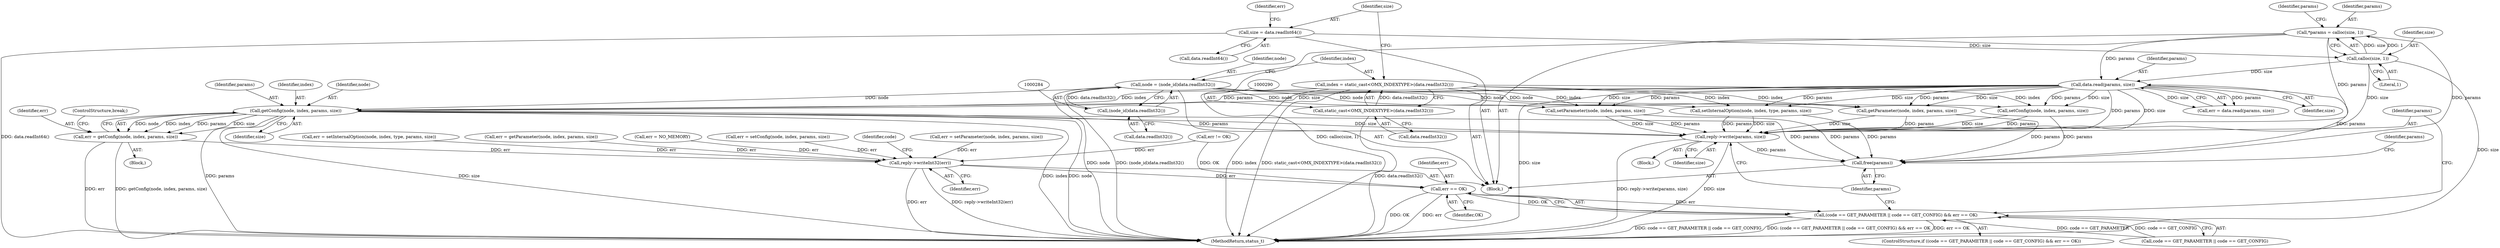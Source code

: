 digraph "0_Android_1171e7c047bf79e7c93342bb6a812c9edd86aa84@pointer" {
"1000348" [label="(Call,getConfig(node, index, params, size))"];
"1000281" [label="(Call,node = (node_id)data.readInt32())"];
"1000283" [label="(Call,(node_id)data.readInt32())"];
"1000287" [label="(Call,index = static_cast<OMX_INDEXTYPE>(data.readInt32()))"];
"1000289" [label="(Call,static_cast<OMX_INDEXTYPE>(data.readInt32()))"];
"1000311" [label="(Call,data.read(params, size))"];
"1000301" [label="(Call,*params = calloc(size, 1))"];
"1000303" [label="(Call,calloc(size, 1))"];
"1000293" [label="(Call,size = data.readInt64())"];
"1000346" [label="(Call,err = getConfig(node, index, params, size))"];
"1000382" [label="(Call,reply->writeInt32(err))"];
"1000393" [label="(Call,err == OK)"];
"1000385" [label="(Call,(code == GET_PARAMETER || code == GET_CONFIG) && err == OK)"];
"1000397" [label="(Call,reply->write(params, size))"];
"1000400" [label="(Call,free(params))"];
"1000394" [label="(Identifier,err)"];
"1000313" [label="(Identifier,size)"];
"1000293" [label="(Call,size = data.readInt64())"];
"1000295" [label="(Call,data.readInt64())"];
"1000311" [label="(Call,data.read(params, size))"];
"1000397" [label="(Call,reply->write(params, size))"];
"1000382" [label="(Call,reply->writeInt32(err))"];
"1000309" [label="(Call,err = data.read(params, size))"];
"1000339" [label="(Call,setParameter(node, index, params, size))"];
"1000291" [label="(Call,data.readInt32())"];
"1000400" [label="(Call,free(params))"];
"1000355" [label="(Call,err = setConfig(node, index, params, size))"];
"1000347" [label="(Identifier,err)"];
"1000384" [label="(ControlStructure,if ((code == GET_PARAMETER || code == GET_CONFIG) && err == OK))"];
"1000289" [label="(Call,static_cast<OMX_INDEXTYPE>(data.readInt32()))"];
"1000373" [label="(Call,setInternalOption(node, index, type, params, size))"];
"1000307" [label="(Identifier,params)"];
"1000401" [label="(Identifier,params)"];
"1000398" [label="(Identifier,params)"];
"1000346" [label="(Call,err = getConfig(node, index, params, size))"];
"1000388" [label="(Identifier,code)"];
"1000281" [label="(Call,node = (node_id)data.readInt32())"];
"1000383" [label="(Identifier,err)"];
"1000326" [label="(Block,)"];
"1000285" [label="(Call,data.readInt32())"];
"1000348" [label="(Call,getConfig(node, index, params, size))"];
"1001075" [label="(MethodReturn,status_t)"];
"1000312" [label="(Identifier,params)"];
"1000386" [label="(Call,code == GET_PARAMETER || code == GET_CONFIG)"];
"1000353" [label="(ControlStructure,break;)"];
"1000283" [label="(Call,(node_id)data.readInt32())"];
"1000287" [label="(Call,index = static_cast<OMX_INDEXTYPE>(data.readInt32()))"];
"1000282" [label="(Identifier,node)"];
"1000301" [label="(Call,*params = calloc(size, 1))"];
"1000399" [label="(Identifier,size)"];
"1000337" [label="(Call,err = setParameter(node, index, params, size))"];
"1000396" [label="(Block,)"];
"1000351" [label="(Identifier,params)"];
"1000403" [label="(Identifier,params)"];
"1000288" [label="(Identifier,index)"];
"1000357" [label="(Call,setConfig(node, index, params, size))"];
"1000371" [label="(Call,err = setInternalOption(node, index, type, params, size))"];
"1000393" [label="(Call,err == OK)"];
"1000303" [label="(Call,calloc(size, 1))"];
"1000328" [label="(Call,err = getParameter(node, index, params, size))"];
"1000385" [label="(Call,(code == GET_PARAMETER || code == GET_CONFIG) && err == OK)"];
"1000352" [label="(Identifier,size)"];
"1000304" [label="(Identifier,size)"];
"1000350" [label="(Identifier,index)"];
"1000330" [label="(Call,getParameter(node, index, params, size))"];
"1000305" [label="(Literal,1)"];
"1000297" [label="(Call,err = NO_MEMORY)"];
"1000294" [label="(Identifier,size)"];
"1000275" [label="(Block,)"];
"1000302" [label="(Identifier,params)"];
"1000395" [label="(Identifier,OK)"];
"1000349" [label="(Identifier,node)"];
"1000298" [label="(Identifier,err)"];
"1000315" [label="(Call,err != OK)"];
"1000348" -> "1000346"  [label="AST: "];
"1000348" -> "1000352"  [label="CFG: "];
"1000349" -> "1000348"  [label="AST: "];
"1000350" -> "1000348"  [label="AST: "];
"1000351" -> "1000348"  [label="AST: "];
"1000352" -> "1000348"  [label="AST: "];
"1000346" -> "1000348"  [label="CFG: "];
"1000348" -> "1001075"  [label="DDG: node"];
"1000348" -> "1001075"  [label="DDG: params"];
"1000348" -> "1001075"  [label="DDG: index"];
"1000348" -> "1001075"  [label="DDG: size"];
"1000348" -> "1000346"  [label="DDG: node"];
"1000348" -> "1000346"  [label="DDG: index"];
"1000348" -> "1000346"  [label="DDG: params"];
"1000348" -> "1000346"  [label="DDG: size"];
"1000281" -> "1000348"  [label="DDG: node"];
"1000287" -> "1000348"  [label="DDG: index"];
"1000311" -> "1000348"  [label="DDG: params"];
"1000311" -> "1000348"  [label="DDG: size"];
"1000348" -> "1000397"  [label="DDG: params"];
"1000348" -> "1000397"  [label="DDG: size"];
"1000348" -> "1000400"  [label="DDG: params"];
"1000281" -> "1000275"  [label="AST: "];
"1000281" -> "1000283"  [label="CFG: "];
"1000282" -> "1000281"  [label="AST: "];
"1000283" -> "1000281"  [label="AST: "];
"1000288" -> "1000281"  [label="CFG: "];
"1000281" -> "1001075"  [label="DDG: node"];
"1000281" -> "1001075"  [label="DDG: (node_id)data.readInt32()"];
"1000283" -> "1000281"  [label="DDG: data.readInt32()"];
"1000281" -> "1000330"  [label="DDG: node"];
"1000281" -> "1000339"  [label="DDG: node"];
"1000281" -> "1000357"  [label="DDG: node"];
"1000281" -> "1000373"  [label="DDG: node"];
"1000283" -> "1000285"  [label="CFG: "];
"1000284" -> "1000283"  [label="AST: "];
"1000285" -> "1000283"  [label="AST: "];
"1000287" -> "1000275"  [label="AST: "];
"1000287" -> "1000289"  [label="CFG: "];
"1000288" -> "1000287"  [label="AST: "];
"1000289" -> "1000287"  [label="AST: "];
"1000294" -> "1000287"  [label="CFG: "];
"1000287" -> "1001075"  [label="DDG: static_cast<OMX_INDEXTYPE>(data.readInt32())"];
"1000287" -> "1001075"  [label="DDG: index"];
"1000289" -> "1000287"  [label="DDG: data.readInt32()"];
"1000287" -> "1000330"  [label="DDG: index"];
"1000287" -> "1000339"  [label="DDG: index"];
"1000287" -> "1000357"  [label="DDG: index"];
"1000287" -> "1000373"  [label="DDG: index"];
"1000289" -> "1000291"  [label="CFG: "];
"1000290" -> "1000289"  [label="AST: "];
"1000291" -> "1000289"  [label="AST: "];
"1000289" -> "1001075"  [label="DDG: data.readInt32()"];
"1000311" -> "1000309"  [label="AST: "];
"1000311" -> "1000313"  [label="CFG: "];
"1000312" -> "1000311"  [label="AST: "];
"1000313" -> "1000311"  [label="AST: "];
"1000309" -> "1000311"  [label="CFG: "];
"1000311" -> "1001075"  [label="DDG: size"];
"1000311" -> "1000309"  [label="DDG: params"];
"1000311" -> "1000309"  [label="DDG: size"];
"1000301" -> "1000311"  [label="DDG: params"];
"1000303" -> "1000311"  [label="DDG: size"];
"1000311" -> "1000330"  [label="DDG: params"];
"1000311" -> "1000330"  [label="DDG: size"];
"1000311" -> "1000339"  [label="DDG: params"];
"1000311" -> "1000339"  [label="DDG: size"];
"1000311" -> "1000357"  [label="DDG: params"];
"1000311" -> "1000357"  [label="DDG: size"];
"1000311" -> "1000373"  [label="DDG: params"];
"1000311" -> "1000373"  [label="DDG: size"];
"1000311" -> "1000397"  [label="DDG: params"];
"1000311" -> "1000397"  [label="DDG: size"];
"1000311" -> "1000400"  [label="DDG: params"];
"1000301" -> "1000275"  [label="AST: "];
"1000301" -> "1000303"  [label="CFG: "];
"1000302" -> "1000301"  [label="AST: "];
"1000303" -> "1000301"  [label="AST: "];
"1000307" -> "1000301"  [label="CFG: "];
"1000301" -> "1001075"  [label="DDG: calloc(size, 1)"];
"1000303" -> "1000301"  [label="DDG: size"];
"1000303" -> "1000301"  [label="DDG: 1"];
"1000301" -> "1000397"  [label="DDG: params"];
"1000301" -> "1000400"  [label="DDG: params"];
"1000303" -> "1000305"  [label="CFG: "];
"1000304" -> "1000303"  [label="AST: "];
"1000305" -> "1000303"  [label="AST: "];
"1000303" -> "1001075"  [label="DDG: size"];
"1000293" -> "1000303"  [label="DDG: size"];
"1000303" -> "1000397"  [label="DDG: size"];
"1000293" -> "1000275"  [label="AST: "];
"1000293" -> "1000295"  [label="CFG: "];
"1000294" -> "1000293"  [label="AST: "];
"1000295" -> "1000293"  [label="AST: "];
"1000298" -> "1000293"  [label="CFG: "];
"1000293" -> "1001075"  [label="DDG: data.readInt64()"];
"1000346" -> "1000326"  [label="AST: "];
"1000347" -> "1000346"  [label="AST: "];
"1000353" -> "1000346"  [label="CFG: "];
"1000346" -> "1001075"  [label="DDG: getConfig(node, index, params, size)"];
"1000346" -> "1001075"  [label="DDG: err"];
"1000346" -> "1000382"  [label="DDG: err"];
"1000382" -> "1000275"  [label="AST: "];
"1000382" -> "1000383"  [label="CFG: "];
"1000383" -> "1000382"  [label="AST: "];
"1000388" -> "1000382"  [label="CFG: "];
"1000382" -> "1001075"  [label="DDG: err"];
"1000382" -> "1001075"  [label="DDG: reply->writeInt32(err)"];
"1000315" -> "1000382"  [label="DDG: err"];
"1000328" -> "1000382"  [label="DDG: err"];
"1000371" -> "1000382"  [label="DDG: err"];
"1000355" -> "1000382"  [label="DDG: err"];
"1000297" -> "1000382"  [label="DDG: err"];
"1000337" -> "1000382"  [label="DDG: err"];
"1000382" -> "1000393"  [label="DDG: err"];
"1000393" -> "1000385"  [label="AST: "];
"1000393" -> "1000395"  [label="CFG: "];
"1000394" -> "1000393"  [label="AST: "];
"1000395" -> "1000393"  [label="AST: "];
"1000385" -> "1000393"  [label="CFG: "];
"1000393" -> "1001075"  [label="DDG: err"];
"1000393" -> "1001075"  [label="DDG: OK"];
"1000393" -> "1000385"  [label="DDG: err"];
"1000393" -> "1000385"  [label="DDG: OK"];
"1000315" -> "1000393"  [label="DDG: OK"];
"1000385" -> "1000384"  [label="AST: "];
"1000385" -> "1000386"  [label="CFG: "];
"1000386" -> "1000385"  [label="AST: "];
"1000398" -> "1000385"  [label="CFG: "];
"1000401" -> "1000385"  [label="CFG: "];
"1000385" -> "1001075"  [label="DDG: err == OK"];
"1000385" -> "1001075"  [label="DDG: code == GET_PARAMETER || code == GET_CONFIG"];
"1000385" -> "1001075"  [label="DDG: (code == GET_PARAMETER || code == GET_CONFIG) && err == OK"];
"1000386" -> "1000385"  [label="DDG: code == GET_PARAMETER"];
"1000386" -> "1000385"  [label="DDG: code == GET_CONFIG"];
"1000397" -> "1000396"  [label="AST: "];
"1000397" -> "1000399"  [label="CFG: "];
"1000398" -> "1000397"  [label="AST: "];
"1000399" -> "1000397"  [label="AST: "];
"1000401" -> "1000397"  [label="CFG: "];
"1000397" -> "1001075"  [label="DDG: reply->write(params, size)"];
"1000397" -> "1001075"  [label="DDG: size"];
"1000357" -> "1000397"  [label="DDG: params"];
"1000357" -> "1000397"  [label="DDG: size"];
"1000373" -> "1000397"  [label="DDG: params"];
"1000373" -> "1000397"  [label="DDG: size"];
"1000330" -> "1000397"  [label="DDG: params"];
"1000330" -> "1000397"  [label="DDG: size"];
"1000339" -> "1000397"  [label="DDG: params"];
"1000339" -> "1000397"  [label="DDG: size"];
"1000397" -> "1000400"  [label="DDG: params"];
"1000400" -> "1000275"  [label="AST: "];
"1000400" -> "1000401"  [label="CFG: "];
"1000401" -> "1000400"  [label="AST: "];
"1000403" -> "1000400"  [label="CFG: "];
"1000357" -> "1000400"  [label="DDG: params"];
"1000373" -> "1000400"  [label="DDG: params"];
"1000330" -> "1000400"  [label="DDG: params"];
"1000339" -> "1000400"  [label="DDG: params"];
}
